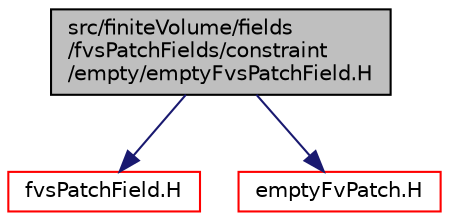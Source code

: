 digraph "src/finiteVolume/fields/fvsPatchFields/constraint/empty/emptyFvsPatchField.H"
{
  bgcolor="transparent";
  edge [fontname="Helvetica",fontsize="10",labelfontname="Helvetica",labelfontsize="10"];
  node [fontname="Helvetica",fontsize="10",shape=record];
  Node1 [label="src/finiteVolume/fields\l/fvsPatchFields/constraint\l/empty/emptyFvsPatchField.H",height=0.2,width=0.4,color="black", fillcolor="grey75", style="filled", fontcolor="black"];
  Node1 -> Node2 [color="midnightblue",fontsize="10",style="solid",fontname="Helvetica"];
  Node2 [label="fvsPatchField.H",height=0.2,width=0.4,color="red",URL="$a05757.html"];
  Node1 -> Node3 [color="midnightblue",fontsize="10",style="solid",fontname="Helvetica"];
  Node3 [label="emptyFvPatch.H",height=0.2,width=0.4,color="red",URL="$a06060.html"];
}

